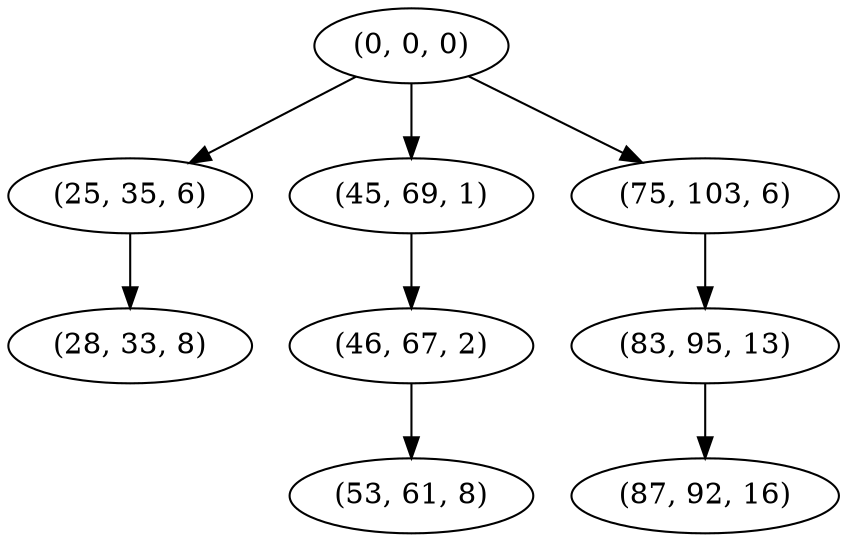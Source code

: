 digraph tree {
    "(0, 0, 0)";
    "(25, 35, 6)";
    "(28, 33, 8)";
    "(45, 69, 1)";
    "(46, 67, 2)";
    "(53, 61, 8)";
    "(75, 103, 6)";
    "(83, 95, 13)";
    "(87, 92, 16)";
    "(0, 0, 0)" -> "(25, 35, 6)";
    "(0, 0, 0)" -> "(45, 69, 1)";
    "(0, 0, 0)" -> "(75, 103, 6)";
    "(25, 35, 6)" -> "(28, 33, 8)";
    "(45, 69, 1)" -> "(46, 67, 2)";
    "(46, 67, 2)" -> "(53, 61, 8)";
    "(75, 103, 6)" -> "(83, 95, 13)";
    "(83, 95, 13)" -> "(87, 92, 16)";
}
